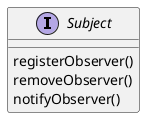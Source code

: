@startuml
interface Subject{
    registerObserver()
    removeObserver()
    notifyObserver()
}

@enduml
